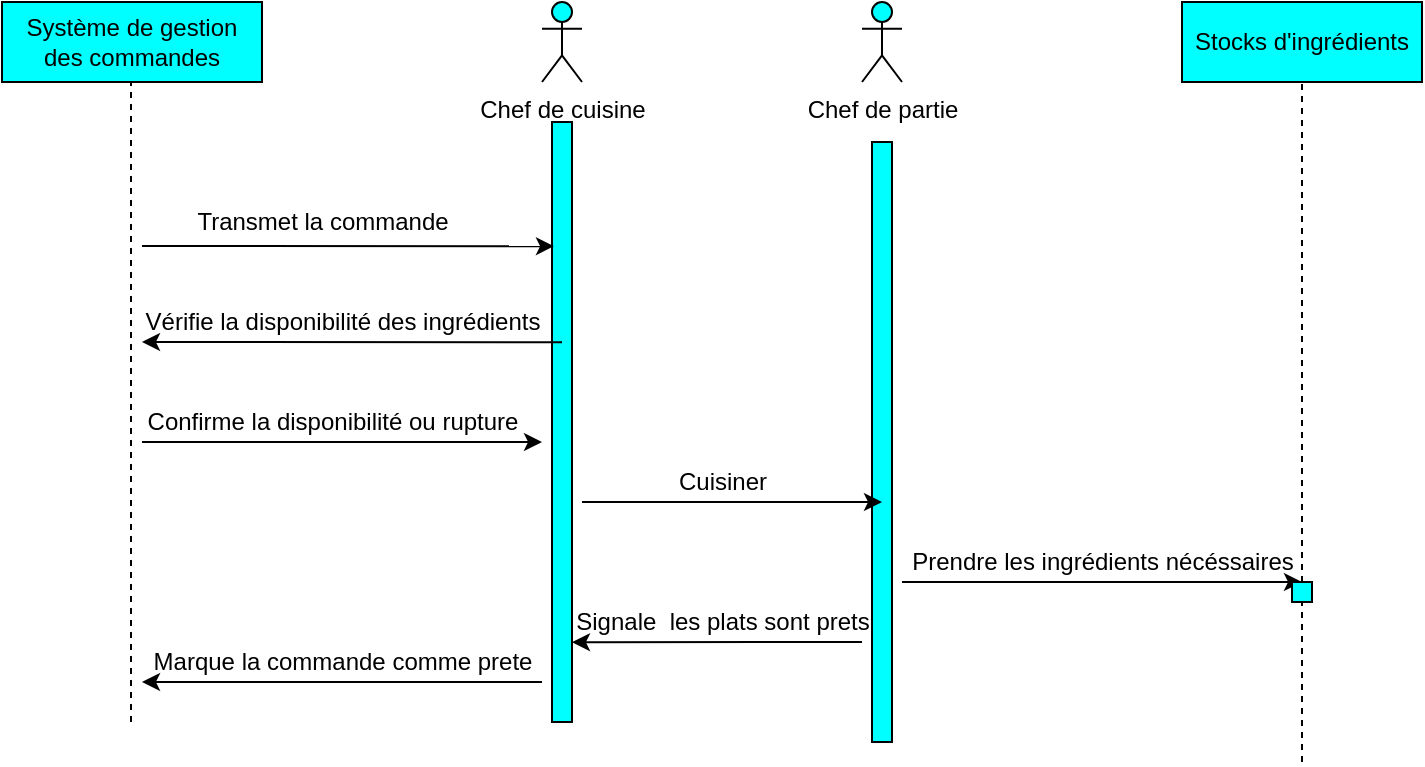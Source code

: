 <mxfile version="13.9.9" type="device"><diagram id="m--vd9KhsXeCTHFaLEkR" name="Page-1"><mxGraphModel dx="1108" dy="502" grid="1" gridSize="10" guides="1" tooltips="1" connect="1" arrows="1" fold="1" page="1" pageScale="1" pageWidth="827" pageHeight="1169" math="0" shadow="0"><root><mxCell id="0"/><mxCell id="1" parent="0"/><mxCell id="2cxsh4zv2CdrrfnK4zmX-1" value="Système de gestion des commandes" style="rounded=0;whiteSpace=wrap;html=1;fillColor=#00FFFF;" vertex="1" parent="1"><mxGeometry x="10" y="40" width="130" height="40" as="geometry"/></mxCell><mxCell id="2cxsh4zv2CdrrfnK4zmX-2" value="Chef de cuisine&lt;br&gt;" style="shape=umlActor;verticalLabelPosition=bottom;verticalAlign=top;html=1;outlineConnect=0;fillColor=#00FFFF;" vertex="1" parent="1"><mxGeometry x="280" y="40" width="20" height="40" as="geometry"/></mxCell><mxCell id="2cxsh4zv2CdrrfnK4zmX-3" value="Chef de partie" style="shape=umlActor;verticalLabelPosition=bottom;verticalAlign=top;html=1;outlineConnect=0;fillColor=#00FFFF;" vertex="1" parent="1"><mxGeometry x="440" y="40" width="20" height="40" as="geometry"/></mxCell><mxCell id="2cxsh4zv2CdrrfnK4zmX-4" value="Stocks d'ingrédients" style="rounded=0;whiteSpace=wrap;html=1;fillColor=#00FFFF;" vertex="1" parent="1"><mxGeometry x="600" y="40" width="120" height="40" as="geometry"/></mxCell><mxCell id="2cxsh4zv2CdrrfnK4zmX-5" value="" style="endArrow=none;dashed=1;html=1;" edge="1" parent="1"><mxGeometry width="50" height="50" relative="1" as="geometry"><mxPoint x="74.5" y="400" as="sourcePoint"/><mxPoint x="74.5" y="80" as="targetPoint"/></mxGeometry></mxCell><mxCell id="2cxsh4zv2CdrrfnK4zmX-6" value="" style="rounded=0;whiteSpace=wrap;html=1;fillColor=#00FFFF;" vertex="1" parent="1"><mxGeometry x="445" y="110" width="10" height="300" as="geometry"/></mxCell><mxCell id="2cxsh4zv2CdrrfnK4zmX-8" value="" style="rounded=0;whiteSpace=wrap;html=1;fillColor=#00FFFF;" vertex="1" parent="1"><mxGeometry x="285" y="100" width="10" height="300" as="geometry"/></mxCell><mxCell id="2cxsh4zv2CdrrfnK4zmX-9" value="" style="endArrow=none;dashed=1;html=1;entryX=0.5;entryY=1;entryDx=0;entryDy=0;" edge="1" parent="1" target="2cxsh4zv2CdrrfnK4zmX-4"><mxGeometry width="50" height="50" relative="1" as="geometry"><mxPoint x="660" y="420" as="sourcePoint"/><mxPoint x="610" y="220" as="targetPoint"/></mxGeometry></mxCell><mxCell id="2cxsh4zv2CdrrfnK4zmX-10" value="" style="endArrow=classic;html=1;entryX=0.1;entryY=0.207;entryDx=0;entryDy=0;entryPerimeter=0;" edge="1" parent="1" target="2cxsh4zv2CdrrfnK4zmX-8"><mxGeometry width="50" height="50" relative="1" as="geometry"><mxPoint x="80" y="162" as="sourcePoint"/><mxPoint x="286" y="163" as="targetPoint"/></mxGeometry></mxCell><mxCell id="2cxsh4zv2CdrrfnK4zmX-11" value="Transmet la commande" style="text;html=1;align=center;verticalAlign=middle;resizable=0;points=[];autosize=1;" vertex="1" parent="1"><mxGeometry x="100" y="140" width="140" height="20" as="geometry"/></mxCell><mxCell id="2cxsh4zv2CdrrfnK4zmX-12" value="" style="endArrow=classic;html=1;exitX=0.5;exitY=0.367;exitDx=0;exitDy=0;exitPerimeter=0;" edge="1" parent="1" source="2cxsh4zv2CdrrfnK4zmX-8"><mxGeometry width="50" height="50" relative="1" as="geometry"><mxPoint x="160" y="300" as="sourcePoint"/><mxPoint x="80" y="210" as="targetPoint"/></mxGeometry></mxCell><mxCell id="2cxsh4zv2CdrrfnK4zmX-13" value="Vérifie la disponibilité des ingrédients" style="text;html=1;align=center;verticalAlign=middle;resizable=0;points=[];autosize=1;" vertex="1" parent="1"><mxGeometry x="75" y="190" width="210" height="20" as="geometry"/></mxCell><mxCell id="2cxsh4zv2CdrrfnK4zmX-14" value="" style="endArrow=classic;html=1;" edge="1" parent="1"><mxGeometry width="50" height="50" relative="1" as="geometry"><mxPoint x="80" y="260" as="sourcePoint"/><mxPoint x="280" y="260" as="targetPoint"/></mxGeometry></mxCell><mxCell id="2cxsh4zv2CdrrfnK4zmX-15" value="Confirme la disponibilité ou rupture" style="text;html=1;align=center;verticalAlign=middle;resizable=0;points=[];autosize=1;" vertex="1" parent="1"><mxGeometry x="75" y="240" width="200" height="20" as="geometry"/></mxCell><mxCell id="2cxsh4zv2CdrrfnK4zmX-16" value="" style="endArrow=classic;html=1;entryX=0.5;entryY=0.6;entryDx=0;entryDy=0;entryPerimeter=0;" edge="1" parent="1" target="2cxsh4zv2CdrrfnK4zmX-6"><mxGeometry width="50" height="50" relative="1" as="geometry"><mxPoint x="300" y="290" as="sourcePoint"/><mxPoint x="390" y="290" as="targetPoint"/></mxGeometry></mxCell><mxCell id="2cxsh4zv2CdrrfnK4zmX-17" value="Cuisiner" style="text;html=1;align=center;verticalAlign=middle;resizable=0;points=[];autosize=1;" vertex="1" parent="1"><mxGeometry x="340" y="270" width="60" height="20" as="geometry"/></mxCell><mxCell id="2cxsh4zv2CdrrfnK4zmX-19" value="" style="endArrow=classic;html=1;" edge="1" parent="1"><mxGeometry width="50" height="50" relative="1" as="geometry"><mxPoint x="460" y="330" as="sourcePoint"/><mxPoint x="660" y="330" as="targetPoint"/></mxGeometry></mxCell><mxCell id="2cxsh4zv2CdrrfnK4zmX-20" value="Prendre les ingrédients nécéssaires" style="text;html=1;align=center;verticalAlign=middle;resizable=0;points=[];autosize=1;" vertex="1" parent="1"><mxGeometry x="455" y="310" width="210" height="20" as="geometry"/></mxCell><mxCell id="2cxsh4zv2CdrrfnK4zmX-22" value="" style="endArrow=classic;html=1;entryX=1;entryY=0.867;entryDx=0;entryDy=0;entryPerimeter=0;" edge="1" parent="1" target="2cxsh4zv2CdrrfnK4zmX-8"><mxGeometry width="50" height="50" relative="1" as="geometry"><mxPoint x="440" y="360" as="sourcePoint"/><mxPoint x="440" y="360" as="targetPoint"/></mxGeometry></mxCell><mxCell id="2cxsh4zv2CdrrfnK4zmX-23" value="Signale&amp;nbsp; les plats sont prets" style="text;html=1;align=center;verticalAlign=middle;resizable=0;points=[];autosize=1;" vertex="1" parent="1"><mxGeometry x="290" y="340" width="160" height="20" as="geometry"/></mxCell><mxCell id="2cxsh4zv2CdrrfnK4zmX-24" value="" style="endArrow=classic;html=1;" edge="1" parent="1"><mxGeometry width="50" height="50" relative="1" as="geometry"><mxPoint x="280" y="380" as="sourcePoint"/><mxPoint x="80" y="380" as="targetPoint"/></mxGeometry></mxCell><mxCell id="2cxsh4zv2CdrrfnK4zmX-25" value="Marque la commande comme prete" style="text;html=1;align=center;verticalAlign=middle;resizable=0;points=[];autosize=1;" vertex="1" parent="1"><mxGeometry x="80" y="360" width="200" height="20" as="geometry"/></mxCell><mxCell id="2cxsh4zv2CdrrfnK4zmX-27" value="" style="whiteSpace=wrap;html=1;aspect=fixed;fillColor=#00FFFF;" vertex="1" parent="1"><mxGeometry x="655" y="330" width="10" height="10" as="geometry"/></mxCell></root></mxGraphModel></diagram></mxfile>